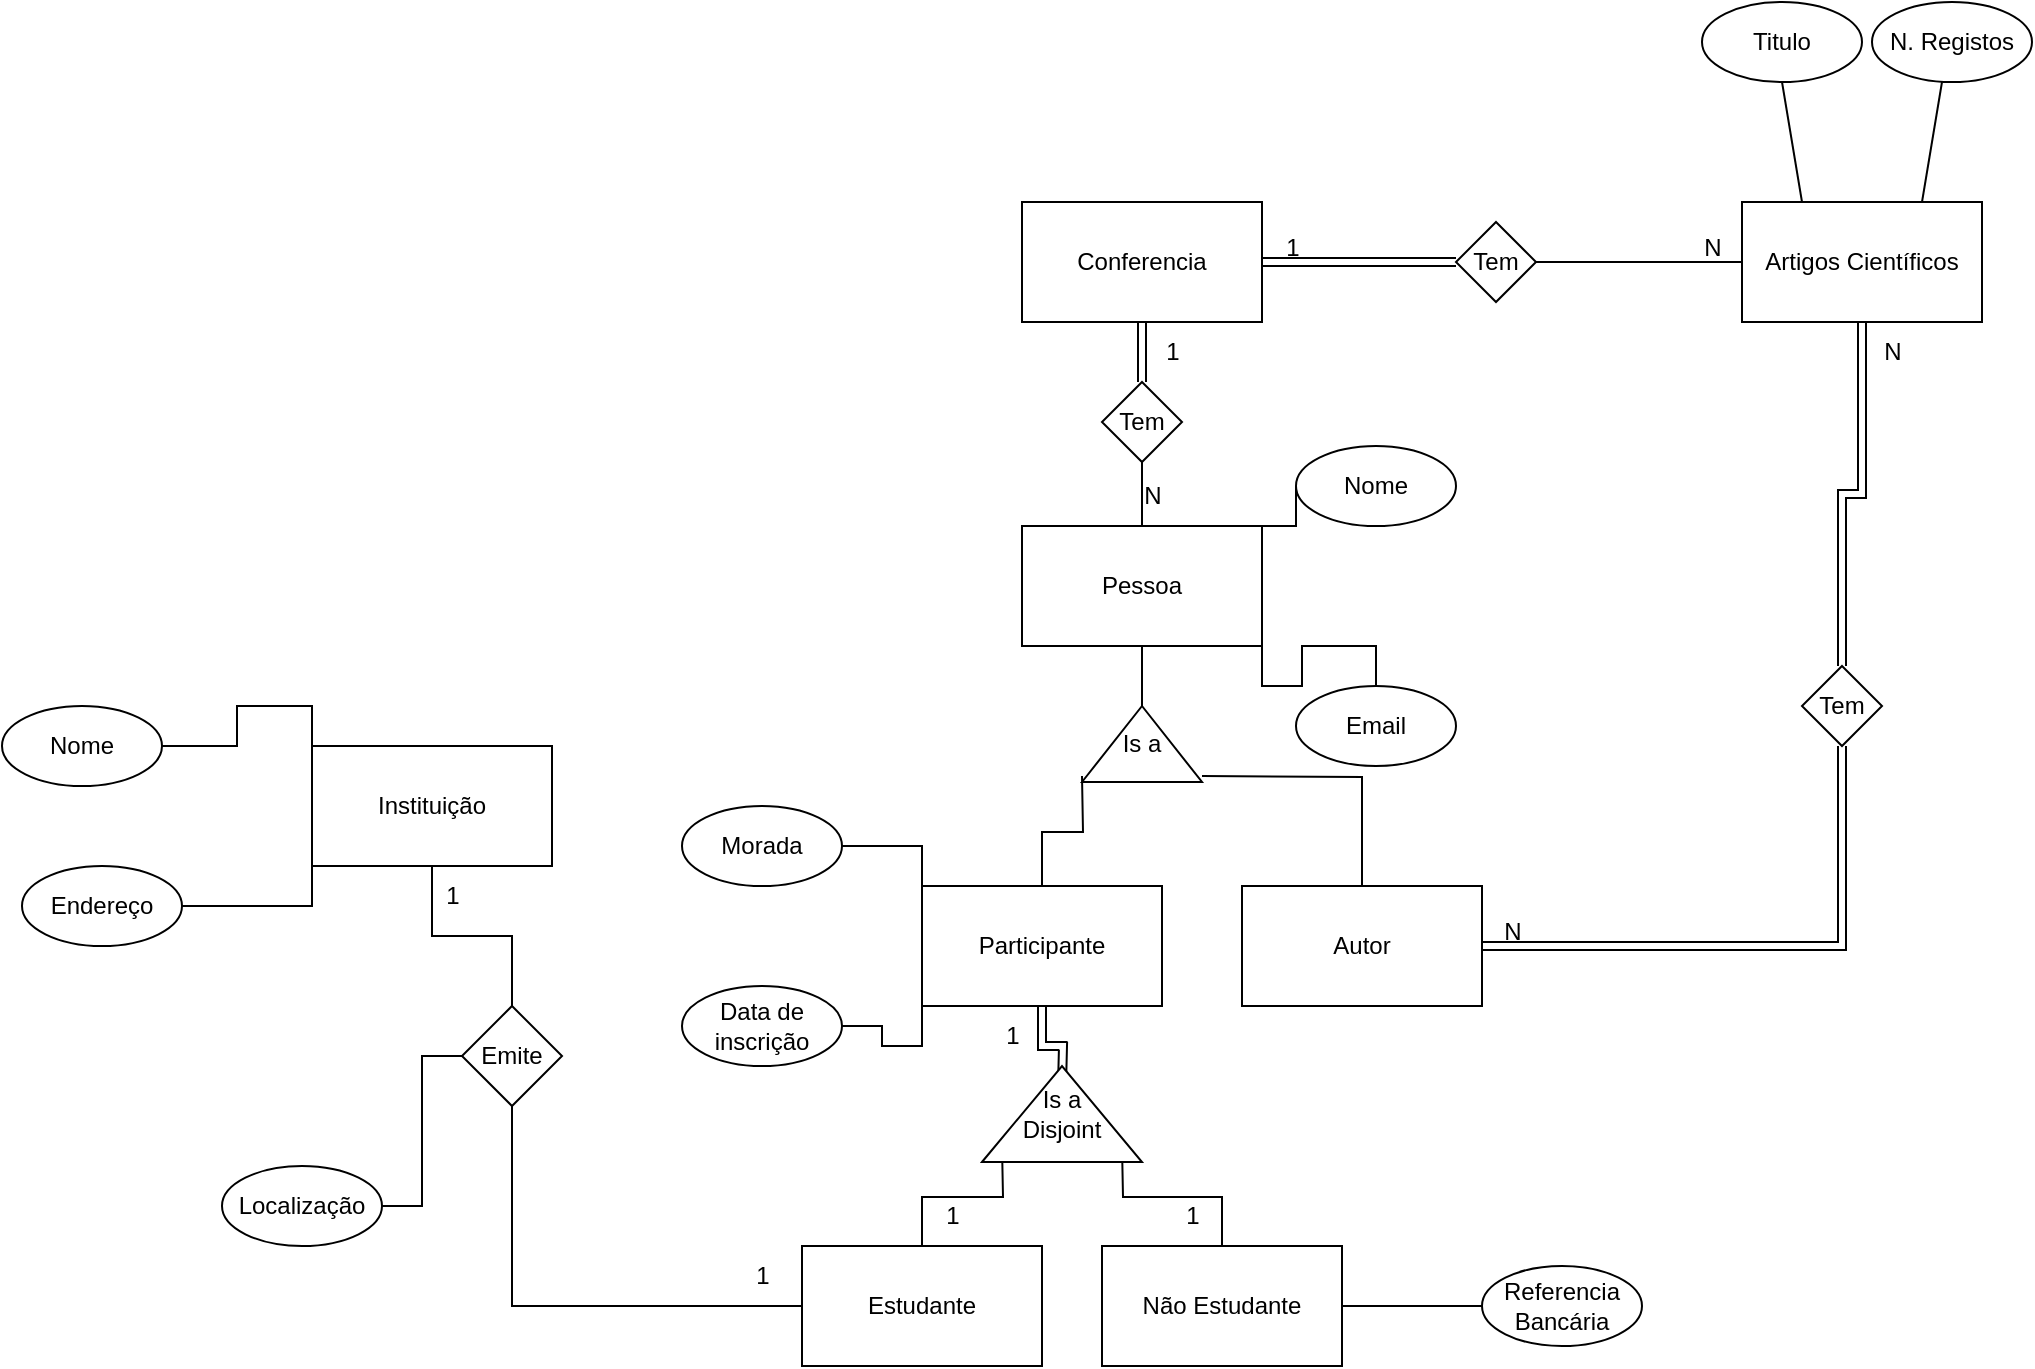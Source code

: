 <mxfile version="24.0.0" type="device">
  <diagram name="Página-1" id="U_ZhXe9Kxc5wxK5xduxr">
    <mxGraphModel dx="1626" dy="446" grid="1" gridSize="10" guides="1" tooltips="1" connect="1" arrows="1" fold="1" page="1" pageScale="1" pageWidth="827" pageHeight="1169" math="0" shadow="0">
      <root>
        <mxCell id="0" />
        <mxCell id="1" parent="0" />
        <mxCell id="Xl8bB8N7h5lajODFSjo_-36" style="edgeStyle=orthogonalEdgeStyle;rounded=0;orthogonalLoop=1;jettySize=auto;html=1;exitX=0.5;exitY=1;exitDx=0;exitDy=0;entryX=0.5;entryY=0;entryDx=0;entryDy=0;endArrow=none;endFill=0;shape=link;" parent="1" source="UeLSWDXdxtqxbt0mpRsj-1" target="Xl8bB8N7h5lajODFSjo_-32" edge="1">
          <mxGeometry relative="1" as="geometry" />
        </mxCell>
        <mxCell id="UeLSWDXdxtqxbt0mpRsj-1" value="Conferencia" style="rounded=0;whiteSpace=wrap;html=1;" parent="1" vertex="1">
          <mxGeometry x="250" y="100" width="120" height="60" as="geometry" />
        </mxCell>
        <mxCell id="Xl8bB8N7h5lajODFSjo_-33" style="edgeStyle=orthogonalEdgeStyle;rounded=0;orthogonalLoop=1;jettySize=auto;html=1;exitX=0.5;exitY=1;exitDx=0;exitDy=0;entryX=0.5;entryY=0;entryDx=0;entryDy=0;endArrow=none;endFill=0;shape=link;" parent="1" source="UeLSWDXdxtqxbt0mpRsj-3" target="Xl8bB8N7h5lajODFSjo_-31" edge="1">
          <mxGeometry relative="1" as="geometry" />
        </mxCell>
        <mxCell id="Xl8bB8N7h5lajODFSjo_-37" style="edgeStyle=orthogonalEdgeStyle;rounded=0;orthogonalLoop=1;jettySize=auto;html=1;exitX=0;exitY=0.5;exitDx=0;exitDy=0;entryX=1;entryY=0.5;entryDx=0;entryDy=0;endArrow=none;endFill=0;" parent="1" source="UeLSWDXdxtqxbt0mpRsj-3" target="Xl8bB8N7h5lajODFSjo_-30" edge="1">
          <mxGeometry relative="1" as="geometry" />
        </mxCell>
        <mxCell id="UeLSWDXdxtqxbt0mpRsj-3" value="Artigos Científicos" style="rounded=0;whiteSpace=wrap;html=1;" parent="1" vertex="1">
          <mxGeometry x="610" y="100" width="120" height="60" as="geometry" />
        </mxCell>
        <mxCell id="UeLSWDXdxtqxbt0mpRsj-4" value="Titulo&lt;span style=&quot;color: rgba(0, 0, 0, 0); font-family: monospace; font-size: 0px; text-align: start; text-wrap: nowrap;&quot;&gt;%3CmxGraphModel%3E%3Croot%3E%3CmxCell%20id%3D%220%22%2F%3E%3CmxCell%20id%3D%221%22%20parent%3D%220%22%2F%3E%3CmxCell%20id%3D%222%22%20value%3D%22%22%20style%3D%22ellipse%3BwhiteSpace%3Dwrap%3Bhtml%3D1%3B%22%20vertex%3D%221%22%20parent%3D%221%22%3E%3CmxGeometry%20x%3D%22150%22%20y%3D%22100%22%20width%3D%2280%22%20height%3D%2240%22%20as%3D%22geometry%22%2F%3E%3C%2FmxCell%3E%3C%2Froot%3E%3C%2FmxGraphModel%3E&lt;/span&gt;" style="ellipse;whiteSpace=wrap;html=1;" parent="1" vertex="1">
          <mxGeometry x="590" width="80" height="40" as="geometry" />
        </mxCell>
        <mxCell id="UeLSWDXdxtqxbt0mpRsj-5" value="N. Registos" style="ellipse;whiteSpace=wrap;html=1;" parent="1" vertex="1">
          <mxGeometry x="675" width="80" height="40" as="geometry" />
        </mxCell>
        <mxCell id="UeLSWDXdxtqxbt0mpRsj-6" value="" style="endArrow=none;html=1;rounded=0;entryX=0.5;entryY=1;entryDx=0;entryDy=0;exitX=0.25;exitY=0;exitDx=0;exitDy=0;" parent="1" source="UeLSWDXdxtqxbt0mpRsj-3" target="UeLSWDXdxtqxbt0mpRsj-4" edge="1">
          <mxGeometry width="50" height="50" relative="1" as="geometry">
            <mxPoint x="450" y="110" as="sourcePoint" />
            <mxPoint x="500" y="60" as="targetPoint" />
          </mxGeometry>
        </mxCell>
        <mxCell id="UeLSWDXdxtqxbt0mpRsj-7" value="" style="endArrow=none;html=1;rounded=0;exitX=0.75;exitY=0;exitDx=0;exitDy=0;entryX=0.5;entryY=1;entryDx=0;entryDy=0;" parent="1" source="UeLSWDXdxtqxbt0mpRsj-3" edge="1">
          <mxGeometry width="50" height="50" relative="1" as="geometry">
            <mxPoint x="590" y="90" as="sourcePoint" />
            <mxPoint x="710" y="40" as="targetPoint" />
          </mxGeometry>
        </mxCell>
        <mxCell id="UeLSWDXdxtqxbt0mpRsj-11" value="Autor" style="rounded=0;whiteSpace=wrap;html=1;" parent="1" vertex="1">
          <mxGeometry x="360" y="442" width="120" height="60" as="geometry" />
        </mxCell>
        <mxCell id="UeLSWDXdxtqxbt0mpRsj-13" value="Nome" style="ellipse;whiteSpace=wrap;html=1;" parent="1" vertex="1">
          <mxGeometry x="-260" y="352" width="80" height="40" as="geometry" />
        </mxCell>
        <mxCell id="Xl8bB8N7h5lajODFSjo_-26" style="edgeStyle=orthogonalEdgeStyle;rounded=0;orthogonalLoop=1;jettySize=auto;html=1;exitX=0;exitY=1;exitDx=0;exitDy=0;entryX=1;entryY=0.5;entryDx=0;entryDy=0;endArrow=none;endFill=0;" parent="1" source="UeLSWDXdxtqxbt0mpRsj-16" target="UeLSWDXdxtqxbt0mpRsj-17" edge="1">
          <mxGeometry relative="1" as="geometry" />
        </mxCell>
        <mxCell id="Xl8bB8N7h5lajODFSjo_-27" style="edgeStyle=orthogonalEdgeStyle;rounded=0;orthogonalLoop=1;jettySize=auto;html=1;exitX=0;exitY=0;exitDx=0;exitDy=0;entryX=1;entryY=0.5;entryDx=0;entryDy=0;endArrow=none;endFill=0;" parent="1" source="UeLSWDXdxtqxbt0mpRsj-16" target="UeLSWDXdxtqxbt0mpRsj-13" edge="1">
          <mxGeometry relative="1" as="geometry" />
        </mxCell>
        <mxCell id="UeLSWDXdxtqxbt0mpRsj-16" value="Instituição" style="rounded=0;whiteSpace=wrap;html=1;" parent="1" vertex="1">
          <mxGeometry x="-105" y="372" width="120" height="60" as="geometry" />
        </mxCell>
        <mxCell id="UeLSWDXdxtqxbt0mpRsj-17" value="Endereço" style="ellipse;whiteSpace=wrap;html=1;" parent="1" vertex="1">
          <mxGeometry x="-250" y="432" width="80" height="40" as="geometry" />
        </mxCell>
        <mxCell id="Xl8bB8N7h5lajODFSjo_-21" style="edgeStyle=orthogonalEdgeStyle;rounded=0;orthogonalLoop=1;jettySize=auto;html=1;exitX=0.5;exitY=1;exitDx=0;exitDy=0;entryX=0.5;entryY=0;entryDx=0;entryDy=0;endArrow=none;endFill=0;shape=link;" parent="1" source="UeLSWDXdxtqxbt0mpRsj-18" edge="1">
          <mxGeometry relative="1" as="geometry">
            <mxPoint x="270" y="542" as="targetPoint" />
          </mxGeometry>
        </mxCell>
        <mxCell id="Xl8bB8N7h5lajODFSjo_-24" style="edgeStyle=orthogonalEdgeStyle;rounded=0;orthogonalLoop=1;jettySize=auto;html=1;exitX=0;exitY=1;exitDx=0;exitDy=0;entryX=1;entryY=0.5;entryDx=0;entryDy=0;endArrow=none;endFill=0;" parent="1" source="UeLSWDXdxtqxbt0mpRsj-18" target="UeLSWDXdxtqxbt0mpRsj-22" edge="1">
          <mxGeometry relative="1" as="geometry" />
        </mxCell>
        <mxCell id="Xl8bB8N7h5lajODFSjo_-25" style="edgeStyle=orthogonalEdgeStyle;rounded=0;orthogonalLoop=1;jettySize=auto;html=1;exitX=0;exitY=0;exitDx=0;exitDy=0;entryX=1;entryY=0.5;entryDx=0;entryDy=0;endArrow=none;endFill=0;" parent="1" source="UeLSWDXdxtqxbt0mpRsj-18" target="UeLSWDXdxtqxbt0mpRsj-21" edge="1">
          <mxGeometry relative="1" as="geometry" />
        </mxCell>
        <mxCell id="UeLSWDXdxtqxbt0mpRsj-18" value="Participante" style="rounded=0;whiteSpace=wrap;html=1;" parent="1" vertex="1">
          <mxGeometry x="200" y="442" width="120" height="60" as="geometry" />
        </mxCell>
        <mxCell id="UeLSWDXdxtqxbt0mpRsj-19" value="Nome" style="ellipse;whiteSpace=wrap;html=1;" parent="1" vertex="1">
          <mxGeometry x="387" y="222" width="80" height="40" as="geometry" />
        </mxCell>
        <mxCell id="UeLSWDXdxtqxbt0mpRsj-20" value="Email" style="ellipse;whiteSpace=wrap;html=1;" parent="1" vertex="1">
          <mxGeometry x="387" y="342" width="80" height="40" as="geometry" />
        </mxCell>
        <mxCell id="UeLSWDXdxtqxbt0mpRsj-21" value="Morada" style="ellipse;whiteSpace=wrap;html=1;" parent="1" vertex="1">
          <mxGeometry x="80" y="402" width="80" height="40" as="geometry" />
        </mxCell>
        <mxCell id="UeLSWDXdxtqxbt0mpRsj-22" value="Data de inscrição" style="ellipse;whiteSpace=wrap;html=1;" parent="1" vertex="1">
          <mxGeometry x="80" y="492" width="80" height="40" as="geometry" />
        </mxCell>
        <mxCell id="UeLSWDXdxtqxbt0mpRsj-30" value="N" style="text;html=1;align=center;verticalAlign=middle;resizable=0;points=[];autosize=1;strokeColor=none;fillColor=none;" parent="1" vertex="1">
          <mxGeometry x="580" y="108" width="30" height="30" as="geometry" />
        </mxCell>
        <mxCell id="Xl8bB8N7h5lajODFSjo_-16" style="edgeStyle=orthogonalEdgeStyle;rounded=0;orthogonalLoop=1;jettySize=auto;html=1;exitX=1;exitY=0;exitDx=0;exitDy=0;entryX=0;entryY=0.5;entryDx=0;entryDy=0;endArrow=none;endFill=0;" parent="1" source="Xl8bB8N7h5lajODFSjo_-1" target="UeLSWDXdxtqxbt0mpRsj-19" edge="1">
          <mxGeometry relative="1" as="geometry" />
        </mxCell>
        <mxCell id="Xl8bB8N7h5lajODFSjo_-17" style="edgeStyle=orthogonalEdgeStyle;rounded=0;orthogonalLoop=1;jettySize=auto;html=1;exitX=1;exitY=1;exitDx=0;exitDy=0;entryX=0.5;entryY=0;entryDx=0;entryDy=0;endArrow=none;endFill=0;" parent="1" source="Xl8bB8N7h5lajODFSjo_-1" target="UeLSWDXdxtqxbt0mpRsj-20" edge="1">
          <mxGeometry relative="1" as="geometry" />
        </mxCell>
        <mxCell id="Xl8bB8N7h5lajODFSjo_-18" style="edgeStyle=orthogonalEdgeStyle;rounded=0;orthogonalLoop=1;jettySize=auto;html=1;exitX=0.5;exitY=1;exitDx=0;exitDy=0;entryX=0.5;entryY=0;entryDx=0;entryDy=0;endArrow=none;endFill=0;" parent="1" source="Xl8bB8N7h5lajODFSjo_-1" edge="1">
          <mxGeometry relative="1" as="geometry">
            <mxPoint x="310" y="362.0" as="targetPoint" />
          </mxGeometry>
        </mxCell>
        <mxCell id="Xl8bB8N7h5lajODFSjo_-1" value="Pessoa" style="rounded=0;whiteSpace=wrap;html=1;" parent="1" vertex="1">
          <mxGeometry x="250" y="262" width="120" height="60" as="geometry" />
        </mxCell>
        <mxCell id="Xl8bB8N7h5lajODFSjo_-6" style="edgeStyle=orthogonalEdgeStyle;rounded=0;orthogonalLoop=1;jettySize=auto;html=1;exitX=0;exitY=0.5;exitDx=0;exitDy=0;entryX=0.5;entryY=1;entryDx=0;entryDy=0;endArrow=none;endFill=0;" parent="1" source="Xl8bB8N7h5lajODFSjo_-2" target="Xl8bB8N7h5lajODFSjo_-5" edge="1">
          <mxGeometry relative="1" as="geometry" />
        </mxCell>
        <mxCell id="Xl8bB8N7h5lajODFSjo_-2" value="Estudante" style="rounded=0;whiteSpace=wrap;html=1;" parent="1" vertex="1">
          <mxGeometry x="140" y="622" width="120" height="60" as="geometry" />
        </mxCell>
        <mxCell id="Xl8bB8N7h5lajODFSjo_-12" style="edgeStyle=orthogonalEdgeStyle;rounded=0;orthogonalLoop=1;jettySize=auto;html=1;exitX=1;exitY=0.5;exitDx=0;exitDy=0;entryX=0;entryY=0.5;entryDx=0;entryDy=0;endArrow=none;endFill=0;" parent="1" source="Xl8bB8N7h5lajODFSjo_-3" target="Xl8bB8N7h5lajODFSjo_-11" edge="1">
          <mxGeometry relative="1" as="geometry" />
        </mxCell>
        <mxCell id="Xl8bB8N7h5lajODFSjo_-3" value="Não Estudante" style="rounded=0;whiteSpace=wrap;html=1;" parent="1" vertex="1">
          <mxGeometry x="290" y="622" width="120" height="60" as="geometry" />
        </mxCell>
        <mxCell id="Xl8bB8N7h5lajODFSjo_-4" value="Localização" style="ellipse;whiteSpace=wrap;html=1;" parent="1" vertex="1">
          <mxGeometry x="-150" y="582" width="80" height="40" as="geometry" />
        </mxCell>
        <mxCell id="Xl8bB8N7h5lajODFSjo_-7" style="edgeStyle=orthogonalEdgeStyle;rounded=0;orthogonalLoop=1;jettySize=auto;html=1;exitX=0.5;exitY=0;exitDx=0;exitDy=0;entryX=0.5;entryY=1;entryDx=0;entryDy=0;endArrow=none;endFill=0;" parent="1" source="Xl8bB8N7h5lajODFSjo_-5" target="UeLSWDXdxtqxbt0mpRsj-16" edge="1">
          <mxGeometry relative="1" as="geometry" />
        </mxCell>
        <mxCell id="Xl8bB8N7h5lajODFSjo_-8" style="edgeStyle=orthogonalEdgeStyle;rounded=0;orthogonalLoop=1;jettySize=auto;html=1;exitX=0;exitY=0.5;exitDx=0;exitDy=0;entryX=1;entryY=0.5;entryDx=0;entryDy=0;endArrow=none;endFill=0;" parent="1" source="Xl8bB8N7h5lajODFSjo_-5" target="Xl8bB8N7h5lajODFSjo_-4" edge="1">
          <mxGeometry relative="1" as="geometry" />
        </mxCell>
        <mxCell id="Xl8bB8N7h5lajODFSjo_-5" value="Emite" style="rhombus;whiteSpace=wrap;html=1;" parent="1" vertex="1">
          <mxGeometry x="-30" y="502" width="50" height="50" as="geometry" />
        </mxCell>
        <mxCell id="Xl8bB8N7h5lajODFSjo_-9" value="1" style="text;html=1;align=center;verticalAlign=middle;resizable=0;points=[];autosize=1;strokeColor=none;fillColor=none;" parent="1" vertex="1">
          <mxGeometry x="105" y="622" width="30" height="30" as="geometry" />
        </mxCell>
        <mxCell id="Xl8bB8N7h5lajODFSjo_-10" value="1" style="text;html=1;align=center;verticalAlign=middle;resizable=0;points=[];autosize=1;strokeColor=none;fillColor=none;" parent="1" vertex="1">
          <mxGeometry x="-50" y="432" width="30" height="30" as="geometry" />
        </mxCell>
        <mxCell id="Xl8bB8N7h5lajODFSjo_-11" value="Referencia Bancária" style="ellipse;whiteSpace=wrap;html=1;" parent="1" vertex="1">
          <mxGeometry x="480" y="632" width="80" height="40" as="geometry" />
        </mxCell>
        <mxCell id="Xl8bB8N7h5lajODFSjo_-22" style="edgeStyle=orthogonalEdgeStyle;rounded=0;orthogonalLoop=1;jettySize=auto;html=1;exitX=0;exitY=0.5;exitDx=0;exitDy=0;entryX=0.5;entryY=0;entryDx=0;entryDy=0;endArrow=none;endFill=0;" parent="1" target="Xl8bB8N7h5lajODFSjo_-2" edge="1">
          <mxGeometry relative="1" as="geometry">
            <mxPoint x="240" y="572" as="sourcePoint" />
          </mxGeometry>
        </mxCell>
        <mxCell id="Xl8bB8N7h5lajODFSjo_-23" style="edgeStyle=orthogonalEdgeStyle;rounded=0;orthogonalLoop=1;jettySize=auto;html=1;exitX=1;exitY=0.5;exitDx=0;exitDy=0;entryX=0.5;entryY=0;entryDx=0;entryDy=0;endArrow=none;endFill=0;" parent="1" target="Xl8bB8N7h5lajODFSjo_-3" edge="1">
          <mxGeometry relative="1" as="geometry">
            <mxPoint x="300" y="572" as="sourcePoint" />
          </mxGeometry>
        </mxCell>
        <mxCell id="Xl8bB8N7h5lajODFSjo_-19" style="edgeStyle=orthogonalEdgeStyle;rounded=0;orthogonalLoop=1;jettySize=auto;html=1;exitX=0;exitY=0.5;exitDx=0;exitDy=0;entryX=0.5;entryY=0;entryDx=0;entryDy=0;endArrow=none;endFill=0;" parent="1" target="UeLSWDXdxtqxbt0mpRsj-18" edge="1">
          <mxGeometry relative="1" as="geometry">
            <mxPoint x="280" y="387" as="sourcePoint" />
          </mxGeometry>
        </mxCell>
        <mxCell id="Xl8bB8N7h5lajODFSjo_-20" style="edgeStyle=orthogonalEdgeStyle;rounded=0;orthogonalLoop=1;jettySize=auto;html=1;exitX=1;exitY=0.5;exitDx=0;exitDy=0;entryX=0.5;entryY=0;entryDx=0;entryDy=0;endArrow=none;endFill=0;" parent="1" target="UeLSWDXdxtqxbt0mpRsj-11" edge="1">
          <mxGeometry relative="1" as="geometry">
            <mxPoint x="340" y="387" as="sourcePoint" />
          </mxGeometry>
        </mxCell>
        <mxCell id="Xl8bB8N7h5lajODFSjo_-28" value="1" style="text;html=1;align=center;verticalAlign=middle;resizable=0;points=[];autosize=1;strokeColor=none;fillColor=none;" parent="1" vertex="1">
          <mxGeometry x="370" y="108" width="30" height="30" as="geometry" />
        </mxCell>
        <mxCell id="Xl8bB8N7h5lajODFSjo_-38" style="edgeStyle=orthogonalEdgeStyle;rounded=0;orthogonalLoop=1;jettySize=auto;html=1;exitX=0;exitY=0.5;exitDx=0;exitDy=0;entryX=1;entryY=0.5;entryDx=0;entryDy=0;endArrow=none;endFill=0;shape=link;" parent="1" source="Xl8bB8N7h5lajODFSjo_-30" target="UeLSWDXdxtqxbt0mpRsj-1" edge="1">
          <mxGeometry relative="1" as="geometry" />
        </mxCell>
        <mxCell id="Xl8bB8N7h5lajODFSjo_-30" value="Tem" style="rhombus;whiteSpace=wrap;html=1;" parent="1" vertex="1">
          <mxGeometry x="467" y="110" width="40" height="40" as="geometry" />
        </mxCell>
        <mxCell id="Xl8bB8N7h5lajODFSjo_-34" style="edgeStyle=orthogonalEdgeStyle;rounded=0;orthogonalLoop=1;jettySize=auto;html=1;exitX=0.5;exitY=1;exitDx=0;exitDy=0;entryX=1;entryY=0.5;entryDx=0;entryDy=0;endArrow=none;endFill=0;shape=link;" parent="1" source="Xl8bB8N7h5lajODFSjo_-31" target="UeLSWDXdxtqxbt0mpRsj-11" edge="1">
          <mxGeometry relative="1" as="geometry" />
        </mxCell>
        <mxCell id="Xl8bB8N7h5lajODFSjo_-31" value="Tem" style="rhombus;whiteSpace=wrap;html=1;" parent="1" vertex="1">
          <mxGeometry x="640" y="332" width="40" height="40" as="geometry" />
        </mxCell>
        <mxCell id="Xl8bB8N7h5lajODFSjo_-35" style="edgeStyle=orthogonalEdgeStyle;rounded=0;orthogonalLoop=1;jettySize=auto;html=1;exitX=0.5;exitY=1;exitDx=0;exitDy=0;entryX=0.5;entryY=0;entryDx=0;entryDy=0;endArrow=none;endFill=0;" parent="1" source="Xl8bB8N7h5lajODFSjo_-32" target="Xl8bB8N7h5lajODFSjo_-1" edge="1">
          <mxGeometry relative="1" as="geometry" />
        </mxCell>
        <mxCell id="Xl8bB8N7h5lajODFSjo_-32" value="Tem" style="rhombus;whiteSpace=wrap;html=1;" parent="1" vertex="1">
          <mxGeometry x="290" y="190" width="40" height="40" as="geometry" />
        </mxCell>
        <mxCell id="Xl8bB8N7h5lajODFSjo_-39" value="N" style="text;html=1;align=center;verticalAlign=middle;resizable=0;points=[];autosize=1;strokeColor=none;fillColor=none;" parent="1" vertex="1">
          <mxGeometry x="670" y="160" width="30" height="30" as="geometry" />
        </mxCell>
        <mxCell id="Xl8bB8N7h5lajODFSjo_-40" value="N" style="text;html=1;align=center;verticalAlign=middle;resizable=0;points=[];autosize=1;strokeColor=none;fillColor=none;" parent="1" vertex="1">
          <mxGeometry x="480" y="450" width="30" height="30" as="geometry" />
        </mxCell>
        <mxCell id="vV1U9XySq1Pf1qRB2HZf-1" value="1" style="text;html=1;align=center;verticalAlign=middle;resizable=0;points=[];autosize=1;strokeColor=none;fillColor=none;" parent="1" vertex="1">
          <mxGeometry x="310" y="160" width="30" height="30" as="geometry" />
        </mxCell>
        <mxCell id="vV1U9XySq1Pf1qRB2HZf-2" value="N" style="text;html=1;align=center;verticalAlign=middle;resizable=0;points=[];autosize=1;strokeColor=none;fillColor=none;" parent="1" vertex="1">
          <mxGeometry x="300" y="232" width="30" height="30" as="geometry" />
        </mxCell>
        <mxCell id="vV1U9XySq1Pf1qRB2HZf-3" value="1" style="text;html=1;align=center;verticalAlign=middle;resizable=0;points=[];autosize=1;strokeColor=none;fillColor=none;" parent="1" vertex="1">
          <mxGeometry x="230" y="502" width="30" height="30" as="geometry" />
        </mxCell>
        <mxCell id="vV1U9XySq1Pf1qRB2HZf-5" value="1" style="text;html=1;align=center;verticalAlign=middle;resizable=0;points=[];autosize=1;strokeColor=none;fillColor=none;" parent="1" vertex="1">
          <mxGeometry x="200" y="592" width="30" height="30" as="geometry" />
        </mxCell>
        <mxCell id="vV1U9XySq1Pf1qRB2HZf-6" value="1" style="text;html=1;align=center;verticalAlign=middle;resizable=0;points=[];autosize=1;strokeColor=none;fillColor=none;" parent="1" vertex="1">
          <mxGeometry x="320" y="592" width="30" height="30" as="geometry" />
        </mxCell>
        <mxCell id="lqbGOn5seDo92mtcWmO9-1" value="Is a" style="triangle;whiteSpace=wrap;html=1;direction=north;" vertex="1" parent="1">
          <mxGeometry x="280" y="352" width="60" height="38" as="geometry" />
        </mxCell>
        <mxCell id="lqbGOn5seDo92mtcWmO9-2" value="Is a&lt;div&gt;Disjoint&lt;/div&gt;" style="triangle;whiteSpace=wrap;html=1;direction=north;" vertex="1" parent="1">
          <mxGeometry x="230" y="532" width="80" height="48" as="geometry" />
        </mxCell>
      </root>
    </mxGraphModel>
  </diagram>
</mxfile>

